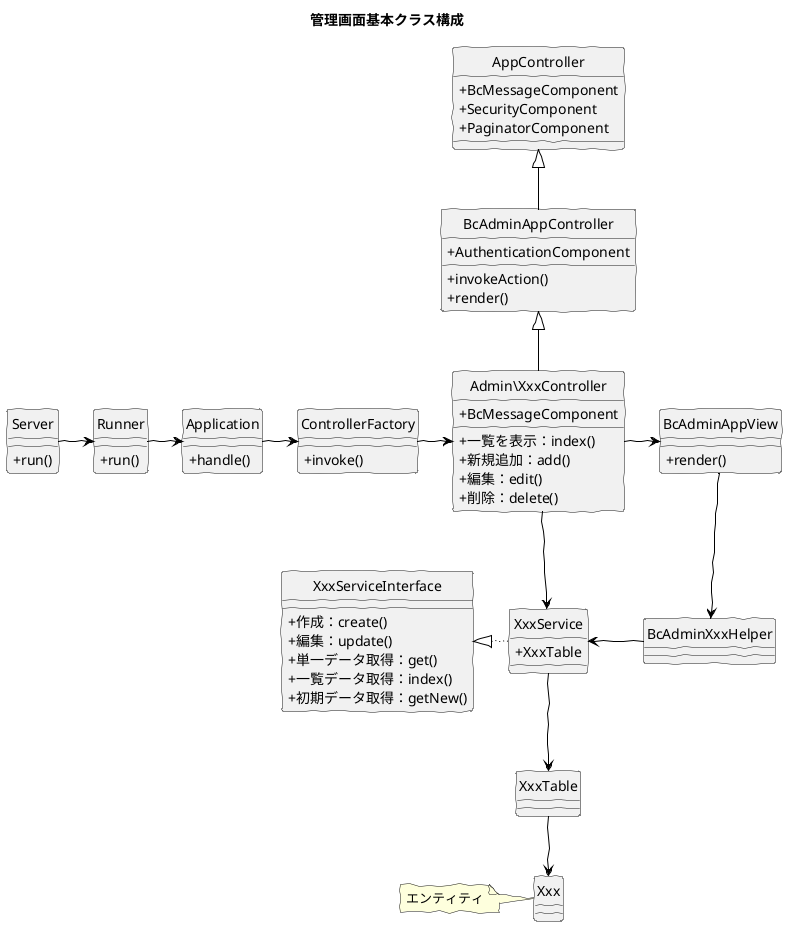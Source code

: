 @startuml
skinparam handwritten true
hide circle
skinparam classAttributeIconSize 0

title 管理画面基本クラス構成

class Server {
  + run()
}

class Runner {
  + run()
}

class Application {
  + handle()
}

class ControllerFactory {
  + invoke()
}

class Admin\XxxController {
  + BcMessageComponent 
  + 一覧を表示：index()
  + 新規追加：add()
  + 編集：edit()
  + 削除：delete()
}

class BcAdminAppController {
  + AuthenticationComponent
  + invokeAction()
  + render()
}

class BcAdminAppView {
  + render()
}

class AppController {
  + BcMessageComponent 
  + SecurityComponent
  + PaginatorComponent
}

class BcAdminXxxHelper {
}

class XxxService {
  + XxxTable
}

class XxxServiceInterface {
  + 作成：create()
  + 編集：update()
  + 単一データ取得：get()
  + 一覧データ取得：index()
  + 初期データ取得：getNew()
}

class XxxTable {
}

class Xxx {
}

note left
エンティティ
endnote

Server -right[#Black]-> Runner

Runner -right[#Black]-> Application

Application -right[#Black]-> ControllerFactory

ControllerFactory -right[#Black]-> Admin\XxxController

Admin\XxxController -right[#Black]-> BcAdminAppView
Admin\XxxController -down[#Black]-> XxxService
Admin\XxxController -up[#Black]-|> BcAdminAppController

BcAdminAppController -up[#Black]-|> AppController

BcAdminAppView -down[#Black]-> BcAdminXxxHelper

BcAdminXxxHelper -left[#Black]-> XxxService

XxxService -down[#Black]-> XxxTable
XxxService -left[dotted,#Black]-|> XxxServiceInterface

XxxTable -down[#Black]-> Xxx

@enduml
